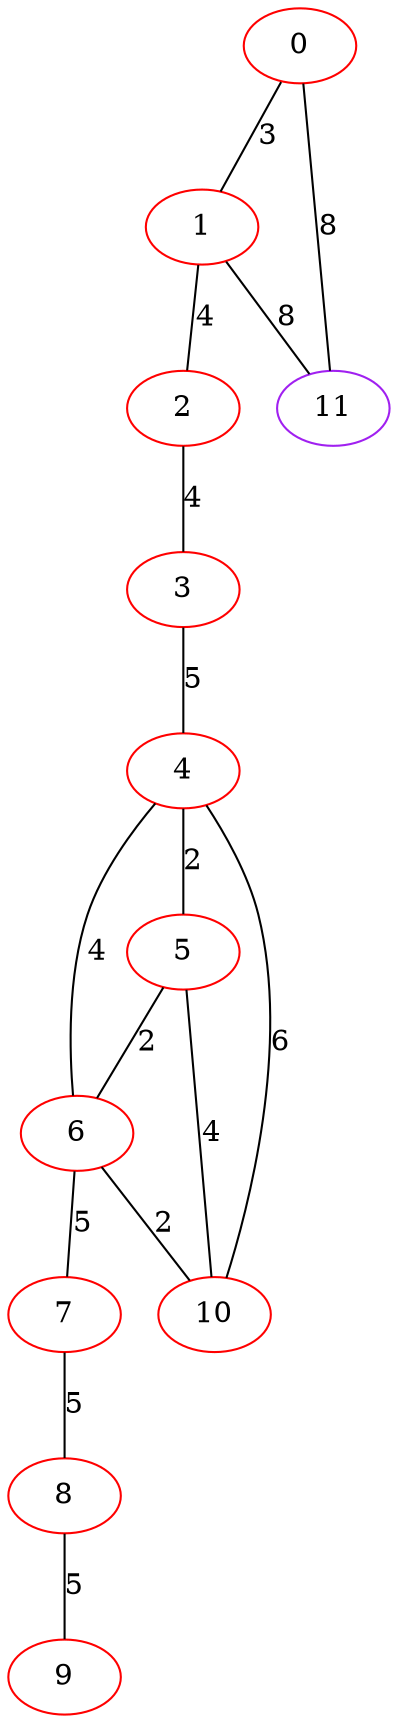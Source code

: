 graph "" {
0 [color=red, weight=1];
1 [color=red, weight=1];
2 [color=red, weight=1];
3 [color=red, weight=1];
4 [color=red, weight=1];
5 [color=red, weight=1];
6 [color=red, weight=1];
7 [color=red, weight=1];
8 [color=red, weight=1];
9 [color=red, weight=1];
10 [color=red, weight=1];
11 [color=purple, weight=4];
0 -- 1  [key=0, label=3];
0 -- 11  [key=0, label=8];
1 -- 2  [key=0, label=4];
1 -- 11  [key=0, label=8];
2 -- 3  [key=0, label=4];
3 -- 4  [key=0, label=5];
4 -- 10  [key=0, label=6];
4 -- 5  [key=0, label=2];
4 -- 6  [key=0, label=4];
5 -- 10  [key=0, label=4];
5 -- 6  [key=0, label=2];
6 -- 10  [key=0, label=2];
6 -- 7  [key=0, label=5];
7 -- 8  [key=0, label=5];
8 -- 9  [key=0, label=5];
}
